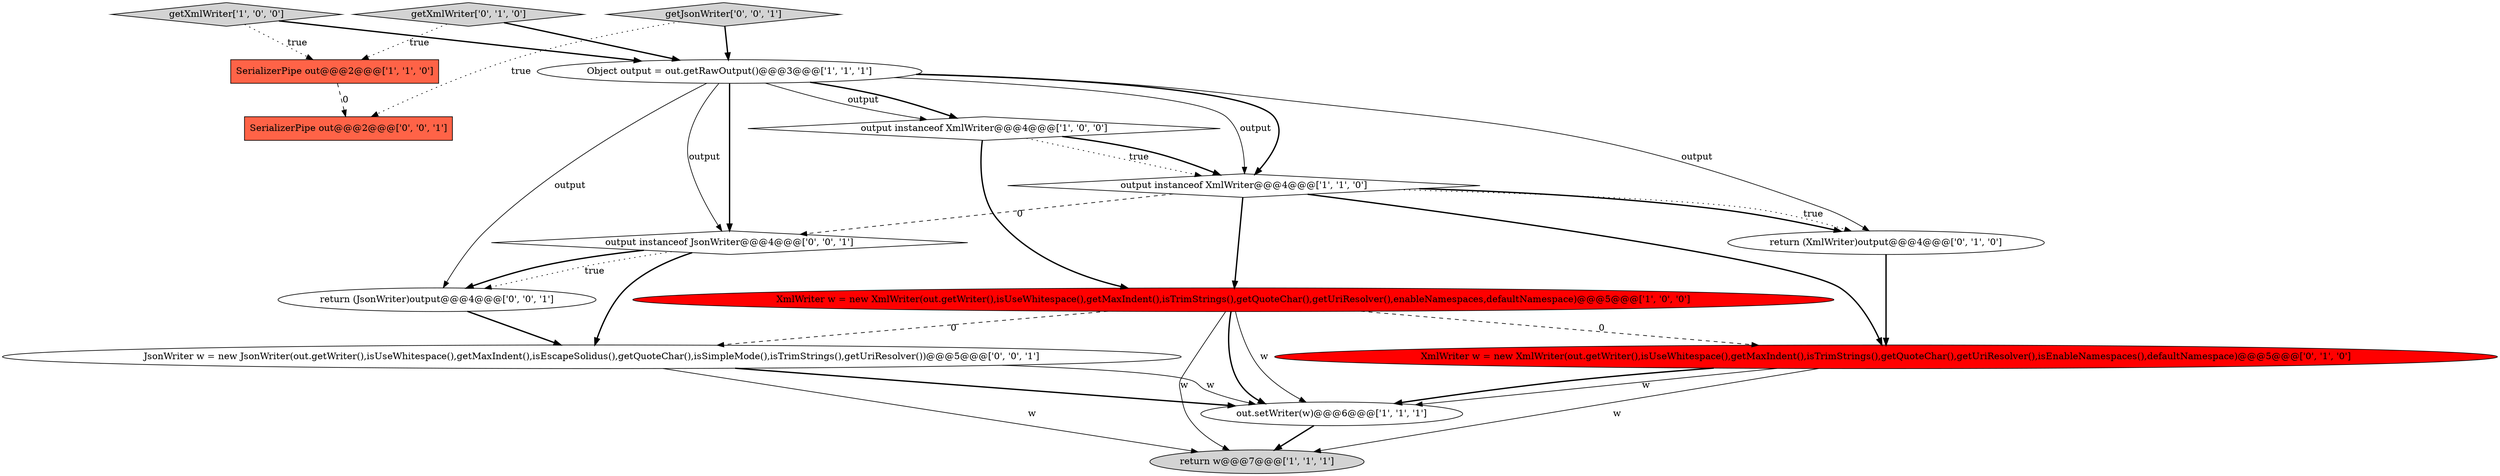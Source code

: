 digraph {
9 [style = filled, label = "getXmlWriter['0', '1', '0']", fillcolor = lightgray, shape = diamond image = "AAA0AAABBB2BBB"];
13 [style = filled, label = "output instanceof JsonWriter@@@4@@@['0', '0', '1']", fillcolor = white, shape = diamond image = "AAA0AAABBB3BBB"];
2 [style = filled, label = "getXmlWriter['1', '0', '0']", fillcolor = lightgray, shape = diamond image = "AAA0AAABBB1BBB"];
6 [style = filled, label = "return w@@@7@@@['1', '1', '1']", fillcolor = lightgray, shape = ellipse image = "AAA0AAABBB1BBB"];
15 [style = filled, label = "getJsonWriter['0', '0', '1']", fillcolor = lightgray, shape = diamond image = "AAA0AAABBB3BBB"];
5 [style = filled, label = "output instanceof XmlWriter@@@4@@@['1', '1', '0']", fillcolor = white, shape = diamond image = "AAA0AAABBB1BBB"];
4 [style = filled, label = "XmlWriter w = new XmlWriter(out.getWriter(),isUseWhitespace(),getMaxIndent(),isTrimStrings(),getQuoteChar(),getUriResolver(),enableNamespaces,defaultNamespace)@@@5@@@['1', '0', '0']", fillcolor = red, shape = ellipse image = "AAA1AAABBB1BBB"];
7 [style = filled, label = "SerializerPipe out@@@2@@@['1', '1', '0']", fillcolor = tomato, shape = box image = "AAA0AAABBB1BBB"];
8 [style = filled, label = "return (XmlWriter)output@@@4@@@['0', '1', '0']", fillcolor = white, shape = ellipse image = "AAA0AAABBB2BBB"];
1 [style = filled, label = "out.setWriter(w)@@@6@@@['1', '1', '1']", fillcolor = white, shape = ellipse image = "AAA0AAABBB1BBB"];
0 [style = filled, label = "output instanceof XmlWriter@@@4@@@['1', '0', '0']", fillcolor = white, shape = diamond image = "AAA0AAABBB1BBB"];
14 [style = filled, label = "JsonWriter w = new JsonWriter(out.getWriter(),isUseWhitespace(),getMaxIndent(),isEscapeSolidus(),getQuoteChar(),isSimpleMode(),isTrimStrings(),getUriResolver())@@@5@@@['0', '0', '1']", fillcolor = white, shape = ellipse image = "AAA0AAABBB3BBB"];
11 [style = filled, label = "SerializerPipe out@@@2@@@['0', '0', '1']", fillcolor = tomato, shape = box image = "AAA0AAABBB3BBB"];
12 [style = filled, label = "return (JsonWriter)output@@@4@@@['0', '0', '1']", fillcolor = white, shape = ellipse image = "AAA0AAABBB3BBB"];
3 [style = filled, label = "Object output = out.getRawOutput()@@@3@@@['1', '1', '1']", fillcolor = white, shape = ellipse image = "AAA0AAABBB1BBB"];
10 [style = filled, label = "XmlWriter w = new XmlWriter(out.getWriter(),isUseWhitespace(),getMaxIndent(),isTrimStrings(),getQuoteChar(),getUriResolver(),isEnableNamespaces(),defaultNamespace)@@@5@@@['0', '1', '0']", fillcolor = red, shape = ellipse image = "AAA1AAABBB2BBB"];
5->13 [style = dashed, label="0"];
5->10 [style = bold, label=""];
5->8 [style = bold, label=""];
8->10 [style = bold, label=""];
0->5 [style = dotted, label="true"];
13->12 [style = dotted, label="true"];
14->6 [style = solid, label="w"];
2->3 [style = bold, label=""];
10->1 [style = solid, label="w"];
7->11 [style = dashed, label="0"];
4->6 [style = solid, label="w"];
3->0 [style = solid, label="output"];
14->1 [style = solid, label="w"];
3->5 [style = solid, label="output"];
15->3 [style = bold, label=""];
3->0 [style = bold, label=""];
14->1 [style = bold, label=""];
3->5 [style = bold, label=""];
1->6 [style = bold, label=""];
13->12 [style = bold, label=""];
10->6 [style = solid, label="w"];
3->13 [style = solid, label="output"];
0->4 [style = bold, label=""];
2->7 [style = dotted, label="true"];
5->4 [style = bold, label=""];
12->14 [style = bold, label=""];
15->11 [style = dotted, label="true"];
3->8 [style = solid, label="output"];
3->13 [style = bold, label=""];
9->3 [style = bold, label=""];
4->14 [style = dashed, label="0"];
4->1 [style = bold, label=""];
5->8 [style = dotted, label="true"];
9->7 [style = dotted, label="true"];
4->10 [style = dashed, label="0"];
10->1 [style = bold, label=""];
4->1 [style = solid, label="w"];
13->14 [style = bold, label=""];
3->12 [style = solid, label="output"];
0->5 [style = bold, label=""];
}
